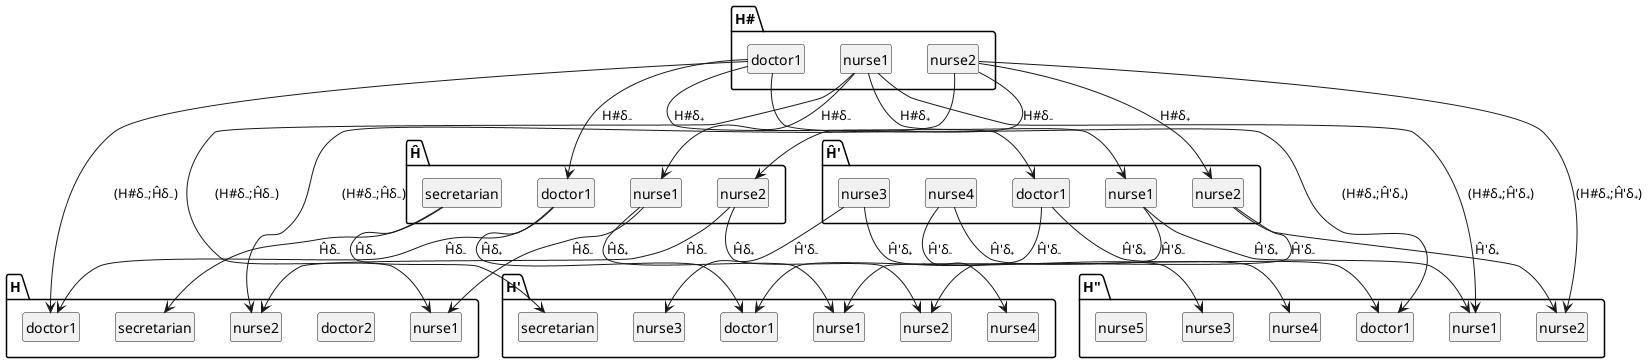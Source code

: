 @startuml
skinparam shadowing false
hide members
hide circle
class "H.doctor1"
class "H.doctor2"
class "H.nurse1"
class "H.nurse2"
class "H.secretarian"
class "H'.doctor1"
class "H'.nurse1"
class "H'.nurse2"
class "H'.nurse3"
class "H'.nurse4"
class "H'.secretarian"
class "H''.doctor1"
class "H''.nurse1"
class "H''.nurse2"
class "H''.nurse3"
class "H''.nurse4"
class "H''.nurse5"
class "Ĥ.doctor1"
class "Ĥ.nurse1"
class "Ĥ.nurse2"
class "Ĥ.secretarian"
class "Ĥ'.doctor1"
class "Ĥ'.nurse1"
class "Ĥ'.nurse2"
class "Ĥ'.nurse3"
class "Ĥ'.nurse4"
class "H#.doctor1"
class "H#.nurse1"
class "H#.nurse2"

"H#.doctor1" --> "Ĥ.doctor1" : "H#δ₋"
"H#.nurse1" --> "Ĥ.nurse1" : "H#δ₋"
"H#.nurse2" --> "Ĥ.nurse2" : "H#δ₋"
"H#.doctor1" --> "Ĥ'.doctor1" : "H#δ₊"
"H#.nurse1" --> "Ĥ'.nurse1" : "H#δ₊"
"H#.nurse2" --> "Ĥ'.nurse2" : "H#δ₊"
"Ĥ.doctor1" --> "H.doctor1" : "Ĥδ₋"
"Ĥ.nurse1" --> "H.nurse1" : "Ĥδ₋"
"Ĥ.nurse2" --> "H.nurse2" : "Ĥδ₋"
"Ĥ.secretarian" --> "H.secretarian" : "Ĥδ₋"
"Ĥ.doctor1" --> "H'.doctor1" : "Ĥδ₊"
"Ĥ.nurse1" --> "H'.nurse1" : "Ĥδ₊"
"Ĥ.nurse2" --> "H'.nurse2" : "Ĥδ₊"
"Ĥ.secretarian" --> "H'.secretarian" : "Ĥδ₊"
"Ĥ'.doctor1" --> "H'.doctor1" : "Ĥ'δ₋"
"Ĥ'.nurse1" --> "H'.nurse1" : "Ĥ'δ₋"
"Ĥ'.nurse2" --> "H'.nurse2" : "Ĥ'δ₋"
"Ĥ'.nurse3" --> "H'.nurse3" : "Ĥ'δ₋"
"Ĥ'.nurse4" --> "H'.nurse4" : "Ĥ'δ₋"
"Ĥ'.doctor1" --> "H''.doctor1" : "Ĥ'δ₊"
"Ĥ'.nurse1" --> "H''.nurse1" : "Ĥ'δ₊"
"Ĥ'.nurse2" --> "H''.nurse2" : "Ĥ'δ₊"
"Ĥ'.nurse3" --> "H''.nurse3" : "Ĥ'δ₊"
"Ĥ'.nurse4" --> "H''.nurse4" : "Ĥ'δ₊"
"H#.doctor1" --> "H.doctor1" : "(H#δ₋;Ĥδ₋)"
"H#.nurse1" --> "H.nurse1" : "(H#δ₋;Ĥδ₋)"
"H#.nurse2" --> "H.nurse2" : "(H#δ₋;Ĥδ₋)"
"H#.doctor1" --> "H''.doctor1" : "(H#δ₊;Ĥ'δ₊)"
"H#.nurse1" --> "H''.nurse1" : "(H#δ₊;Ĥ'δ₊)"
"H#.nurse2" --> "H''.nurse2" : "(H#δ₊;Ĥ'δ₊)"
@enduml
